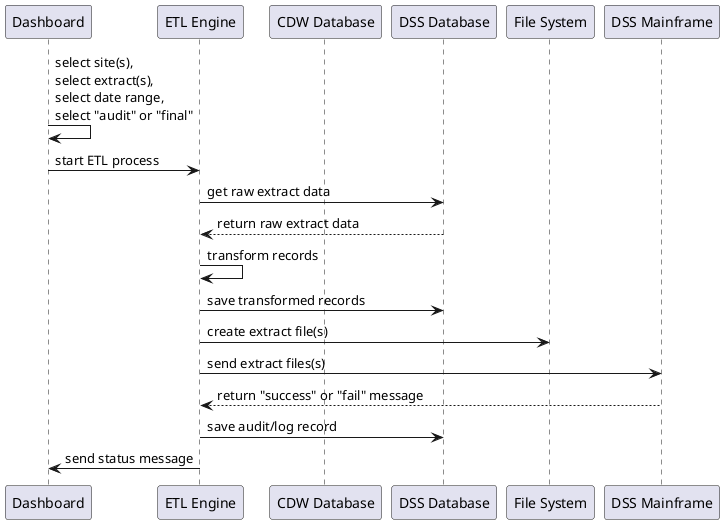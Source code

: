 @startuml

' ETL Workflow Sequence Diagram

participant   "Dashboard"      as DSH
participant   "ETL Engine"     as ETL
participant   "CDW Database"   as CDW
participant   "DSS Database"   as DDB
participant   "File System"    as FSY
participant   "DSS Mainframe"  as DMF

DSH ->  DSH : select site(s),\nselect extract(s),\nselect date range,\nselect "audit" or "final"
DSH ->  ETL : start ETL process
ETL ->  DDB : get raw extract data
DDB --> ETL : return raw extract data
ETL ->  ETL : transform records
ETL ->  DDB : save transformed records
ETL ->  FSY : create extract file(s)
ETL ->  DMF : send extract files(s)
DMF --> ETL : return "success" or "fail" message
ETL ->  DDB : save audit/log record
ETL ->  DSH : send status message

@enduml